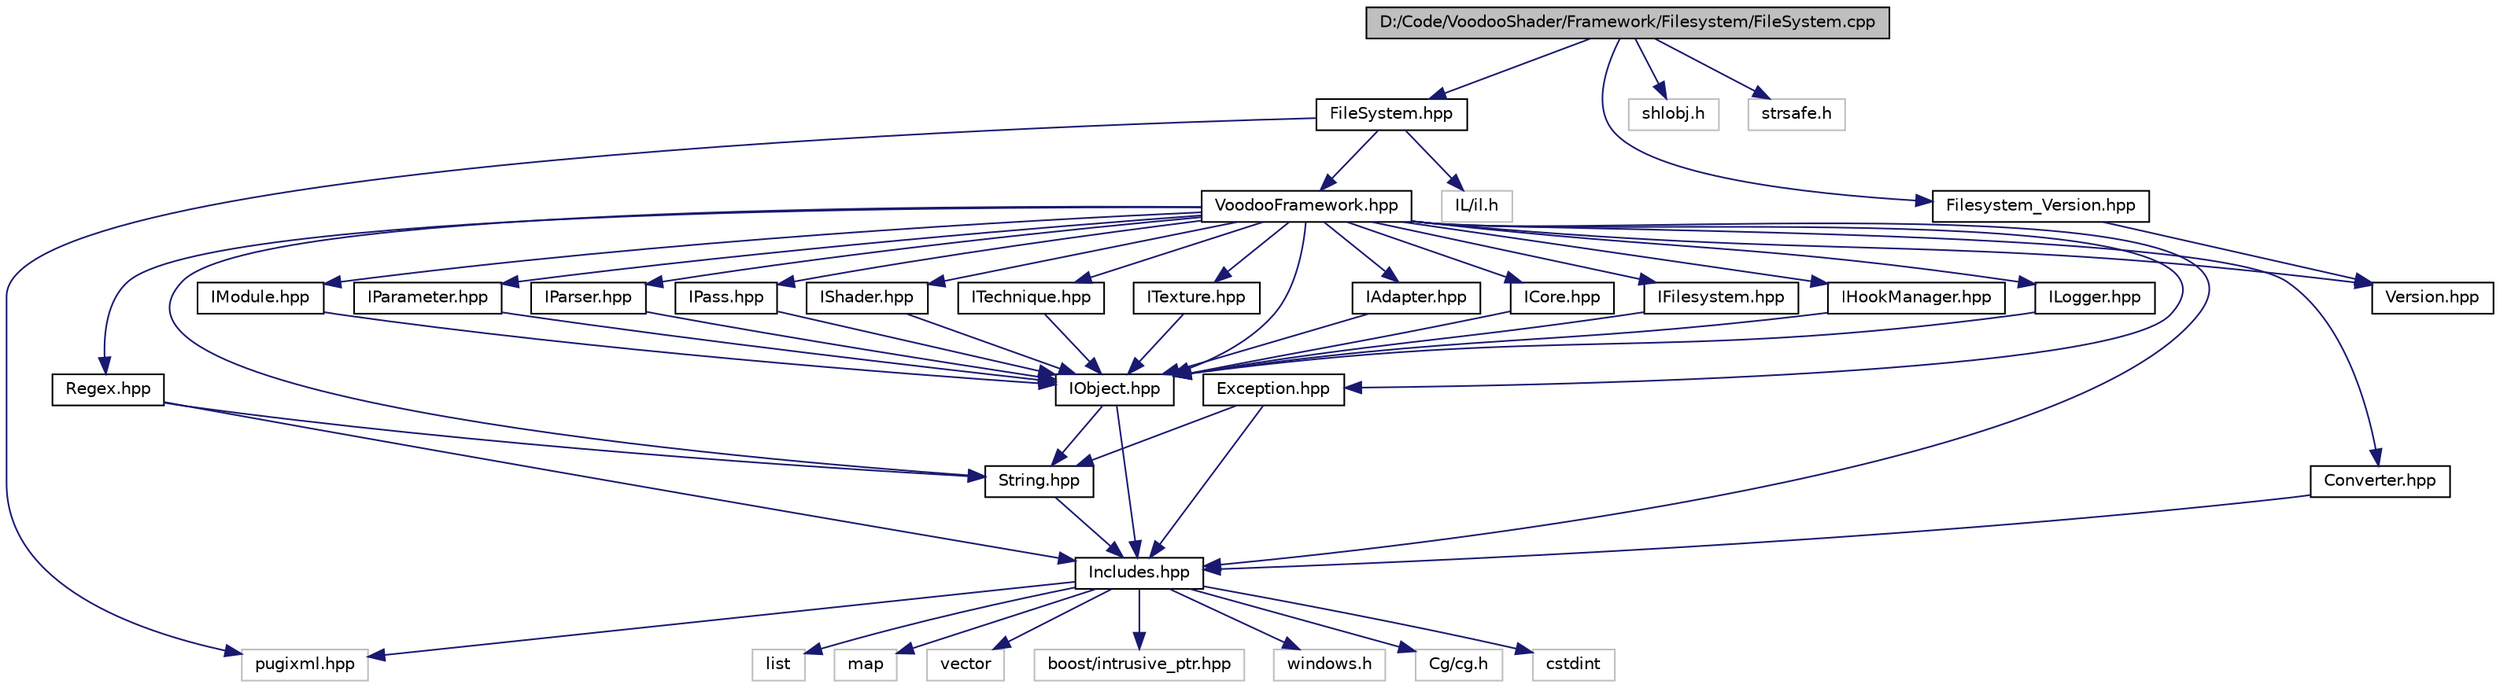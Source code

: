 digraph G
{
  edge [fontname="Helvetica",fontsize="10",labelfontname="Helvetica",labelfontsize="10"];
  node [fontname="Helvetica",fontsize="10",shape=record];
  Node1 [label="D:/Code/VoodooShader/Framework/Filesystem/FileSystem.cpp",height=0.2,width=0.4,color="black", fillcolor="grey75", style="filled" fontcolor="black"];
  Node1 -> Node2 [color="midnightblue",fontsize="10",style="solid",fontname="Helvetica"];
  Node2 [label="FileSystem.hpp",height=0.2,width=0.4,color="black", fillcolor="white", style="filled",URL="$_file_system_8hpp.html"];
  Node2 -> Node3 [color="midnightblue",fontsize="10",style="solid",fontname="Helvetica"];
  Node3 [label="IL/il.h",height=0.2,width=0.4,color="grey75", fillcolor="white", style="filled"];
  Node2 -> Node4 [color="midnightblue",fontsize="10",style="solid",fontname="Helvetica"];
  Node4 [label="pugixml.hpp",height=0.2,width=0.4,color="grey75", fillcolor="white", style="filled"];
  Node2 -> Node5 [color="midnightblue",fontsize="10",style="solid",fontname="Helvetica"];
  Node5 [label="VoodooFramework.hpp",height=0.2,width=0.4,color="black", fillcolor="white", style="filled",URL="$_voodoo_framework_8hpp.html"];
  Node5 -> Node6 [color="midnightblue",fontsize="10",style="solid",fontname="Helvetica"];
  Node6 [label="Includes.hpp",height=0.2,width=0.4,color="black", fillcolor="white", style="filled",URL="$_includes_8hpp.html"];
  Node6 -> Node7 [color="midnightblue",fontsize="10",style="solid",fontname="Helvetica"];
  Node7 [label="cstdint",height=0.2,width=0.4,color="grey75", fillcolor="white", style="filled"];
  Node6 -> Node8 [color="midnightblue",fontsize="10",style="solid",fontname="Helvetica"];
  Node8 [label="list",height=0.2,width=0.4,color="grey75", fillcolor="white", style="filled"];
  Node6 -> Node9 [color="midnightblue",fontsize="10",style="solid",fontname="Helvetica"];
  Node9 [label="map",height=0.2,width=0.4,color="grey75", fillcolor="white", style="filled"];
  Node6 -> Node10 [color="midnightblue",fontsize="10",style="solid",fontname="Helvetica"];
  Node10 [label="vector",height=0.2,width=0.4,color="grey75", fillcolor="white", style="filled"];
  Node6 -> Node11 [color="midnightblue",fontsize="10",style="solid",fontname="Helvetica"];
  Node11 [label="boost/intrusive_ptr.hpp",height=0.2,width=0.4,color="grey75", fillcolor="white", style="filled"];
  Node6 -> Node12 [color="midnightblue",fontsize="10",style="solid",fontname="Helvetica"];
  Node12 [label="windows.h",height=0.2,width=0.4,color="grey75", fillcolor="white", style="filled"];
  Node6 -> Node13 [color="midnightblue",fontsize="10",style="solid",fontname="Helvetica"];
  Node13 [label="Cg/cg.h",height=0.2,width=0.4,color="grey75", fillcolor="white", style="filled"];
  Node6 -> Node4 [color="midnightblue",fontsize="10",style="solid",fontname="Helvetica"];
  Node5 -> Node14 [color="midnightblue",fontsize="10",style="solid",fontname="Helvetica"];
  Node14 [label="Converter.hpp",height=0.2,width=0.4,color="black", fillcolor="white", style="filled",URL="$_converter_8hpp.html"];
  Node14 -> Node6 [color="midnightblue",fontsize="10",style="solid",fontname="Helvetica"];
  Node5 -> Node15 [color="midnightblue",fontsize="10",style="solid",fontname="Helvetica"];
  Node15 [label="Exception.hpp",height=0.2,width=0.4,color="black", fillcolor="white", style="filled",URL="$_exception_8hpp.html"];
  Node15 -> Node6 [color="midnightblue",fontsize="10",style="solid",fontname="Helvetica"];
  Node15 -> Node16 [color="midnightblue",fontsize="10",style="solid",fontname="Helvetica"];
  Node16 [label="String.hpp",height=0.2,width=0.4,color="black", fillcolor="white", style="filled",URL="$_string_8hpp.html"];
  Node16 -> Node6 [color="midnightblue",fontsize="10",style="solid",fontname="Helvetica"];
  Node5 -> Node17 [color="midnightblue",fontsize="10",style="solid",fontname="Helvetica"];
  Node17 [label="Regex.hpp",height=0.2,width=0.4,color="black", fillcolor="white", style="filled",URL="$_regex_8hpp.html"];
  Node17 -> Node6 [color="midnightblue",fontsize="10",style="solid",fontname="Helvetica"];
  Node17 -> Node16 [color="midnightblue",fontsize="10",style="solid",fontname="Helvetica"];
  Node5 -> Node16 [color="midnightblue",fontsize="10",style="solid",fontname="Helvetica"];
  Node5 -> Node18 [color="midnightblue",fontsize="10",style="solid",fontname="Helvetica"];
  Node18 [label="Version.hpp",height=0.2,width=0.4,color="black", fillcolor="white", style="filled",URL="$_version_8hpp.html"];
  Node5 -> Node19 [color="midnightblue",fontsize="10",style="solid",fontname="Helvetica"];
  Node19 [label="IAdapter.hpp",height=0.2,width=0.4,color="black", fillcolor="white", style="filled",URL="$_i_adapter_8hpp.html"];
  Node19 -> Node20 [color="midnightblue",fontsize="10",style="solid",fontname="Helvetica"];
  Node20 [label="IObject.hpp",height=0.2,width=0.4,color="black", fillcolor="white", style="filled",URL="$_i_object_8hpp.html"];
  Node20 -> Node6 [color="midnightblue",fontsize="10",style="solid",fontname="Helvetica"];
  Node20 -> Node16 [color="midnightblue",fontsize="10",style="solid",fontname="Helvetica"];
  Node5 -> Node21 [color="midnightblue",fontsize="10",style="solid",fontname="Helvetica"];
  Node21 [label="ICore.hpp",height=0.2,width=0.4,color="black", fillcolor="white", style="filled",URL="$_i_core_8hpp.html"];
  Node21 -> Node20 [color="midnightblue",fontsize="10",style="solid",fontname="Helvetica"];
  Node5 -> Node22 [color="midnightblue",fontsize="10",style="solid",fontname="Helvetica"];
  Node22 [label="IFilesystem.hpp",height=0.2,width=0.4,color="black", fillcolor="white", style="filled",URL="$_i_filesystem_8hpp.html"];
  Node22 -> Node20 [color="midnightblue",fontsize="10",style="solid",fontname="Helvetica"];
  Node5 -> Node23 [color="midnightblue",fontsize="10",style="solid",fontname="Helvetica"];
  Node23 [label="IHookManager.hpp",height=0.2,width=0.4,color="black", fillcolor="white", style="filled",URL="$_i_hook_manager_8hpp.html"];
  Node23 -> Node20 [color="midnightblue",fontsize="10",style="solid",fontname="Helvetica"];
  Node5 -> Node24 [color="midnightblue",fontsize="10",style="solid",fontname="Helvetica"];
  Node24 [label="ILogger.hpp",height=0.2,width=0.4,color="black", fillcolor="white", style="filled",URL="$_i_logger_8hpp.html"];
  Node24 -> Node20 [color="midnightblue",fontsize="10",style="solid",fontname="Helvetica"];
  Node5 -> Node25 [color="midnightblue",fontsize="10",style="solid",fontname="Helvetica"];
  Node25 [label="IModule.hpp",height=0.2,width=0.4,color="black", fillcolor="white", style="filled",URL="$_i_module_8hpp.html"];
  Node25 -> Node20 [color="midnightblue",fontsize="10",style="solid",fontname="Helvetica"];
  Node5 -> Node20 [color="midnightblue",fontsize="10",style="solid",fontname="Helvetica"];
  Node5 -> Node26 [color="midnightblue",fontsize="10",style="solid",fontname="Helvetica"];
  Node26 [label="IParameter.hpp",height=0.2,width=0.4,color="black", fillcolor="white", style="filled",URL="$_i_parameter_8hpp.html"];
  Node26 -> Node20 [color="midnightblue",fontsize="10",style="solid",fontname="Helvetica"];
  Node5 -> Node27 [color="midnightblue",fontsize="10",style="solid",fontname="Helvetica"];
  Node27 [label="IParser.hpp",height=0.2,width=0.4,color="black", fillcolor="white", style="filled",URL="$_i_parser_8hpp.html"];
  Node27 -> Node20 [color="midnightblue",fontsize="10",style="solid",fontname="Helvetica"];
  Node5 -> Node28 [color="midnightblue",fontsize="10",style="solid",fontname="Helvetica"];
  Node28 [label="IPass.hpp",height=0.2,width=0.4,color="black", fillcolor="white", style="filled",URL="$_i_pass_8hpp.html"];
  Node28 -> Node20 [color="midnightblue",fontsize="10",style="solid",fontname="Helvetica"];
  Node5 -> Node29 [color="midnightblue",fontsize="10",style="solid",fontname="Helvetica"];
  Node29 [label="IShader.hpp",height=0.2,width=0.4,color="black", fillcolor="white", style="filled",URL="$_i_shader_8hpp.html"];
  Node29 -> Node20 [color="midnightblue",fontsize="10",style="solid",fontname="Helvetica"];
  Node5 -> Node30 [color="midnightblue",fontsize="10",style="solid",fontname="Helvetica"];
  Node30 [label="ITechnique.hpp",height=0.2,width=0.4,color="black", fillcolor="white", style="filled",URL="$_i_technique_8hpp.html"];
  Node30 -> Node20 [color="midnightblue",fontsize="10",style="solid",fontname="Helvetica"];
  Node5 -> Node31 [color="midnightblue",fontsize="10",style="solid",fontname="Helvetica"];
  Node31 [label="ITexture.hpp",height=0.2,width=0.4,color="black", fillcolor="white", style="filled",URL="$_i_texture_8hpp.html"];
  Node31 -> Node20 [color="midnightblue",fontsize="10",style="solid",fontname="Helvetica"];
  Node1 -> Node32 [color="midnightblue",fontsize="10",style="solid",fontname="Helvetica"];
  Node32 [label="Filesystem_Version.hpp",height=0.2,width=0.4,color="black", fillcolor="white", style="filled",URL="$_filesystem___version_8hpp.html"];
  Node32 -> Node18 [color="midnightblue",fontsize="10",style="solid",fontname="Helvetica"];
  Node1 -> Node33 [color="midnightblue",fontsize="10",style="solid",fontname="Helvetica"];
  Node33 [label="shlobj.h",height=0.2,width=0.4,color="grey75", fillcolor="white", style="filled"];
  Node1 -> Node34 [color="midnightblue",fontsize="10",style="solid",fontname="Helvetica"];
  Node34 [label="strsafe.h",height=0.2,width=0.4,color="grey75", fillcolor="white", style="filled"];
}
